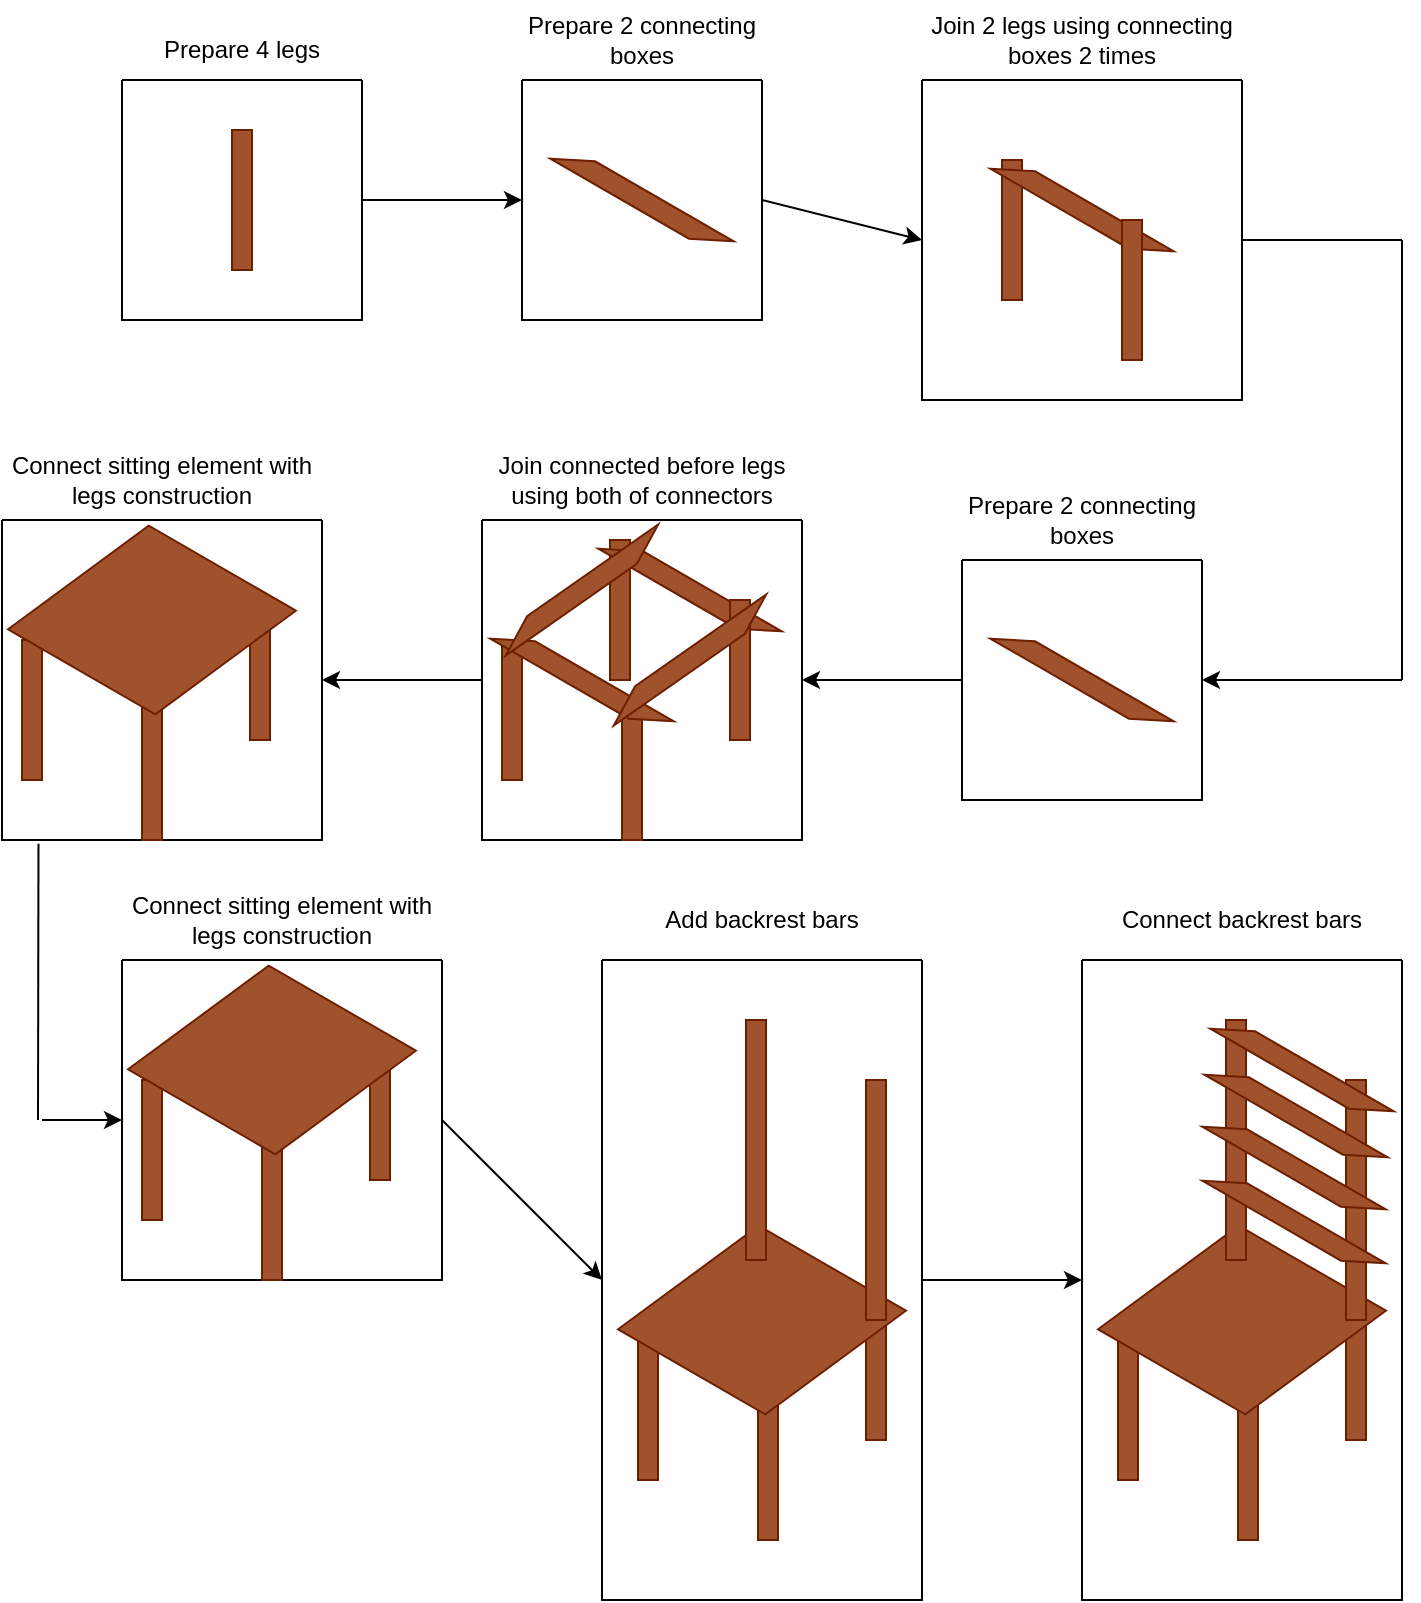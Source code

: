 <mxfile version="21.0.2" type="device"><diagram name="Strona-1" id="fGJzZtFCFi8q18SwdeUT"><mxGraphModel dx="1581" dy="879" grid="1" gridSize="10" guides="1" tooltips="1" connect="1" arrows="1" fold="1" page="1" pageScale="1" pageWidth="827" pageHeight="1169" math="0" shadow="0"><root><mxCell id="0"/><mxCell id="1" parent="0"/><mxCell id="pA0HiJRaQeR3Xiueuxuk-5" value="" style="swimlane;startSize=0;" vertex="1" parent="1"><mxGeometry x="80" y="80" width="120" height="120" as="geometry"/></mxCell><mxCell id="pA0HiJRaQeR3Xiueuxuk-2" value="" style="rounded=0;whiteSpace=wrap;html=1;fillColor=#a0522d;fontColor=#ffffff;strokeColor=#6D1F00;" vertex="1" parent="pA0HiJRaQeR3Xiueuxuk-5"><mxGeometry x="55" y="25" width="10" height="70" as="geometry"/></mxCell><mxCell id="pA0HiJRaQeR3Xiueuxuk-7" value="Prepare 4 legs" style="text;html=1;strokeColor=none;fillColor=none;align=center;verticalAlign=middle;whiteSpace=wrap;rounded=0;" vertex="1" parent="1"><mxGeometry x="80" y="50" width="120" height="30" as="geometry"/></mxCell><mxCell id="pA0HiJRaQeR3Xiueuxuk-8" value="" style="endArrow=classic;html=1;rounded=0;exitX=1;exitY=0.5;exitDx=0;exitDy=0;" edge="1" parent="1" source="pA0HiJRaQeR3Xiueuxuk-5" target="pA0HiJRaQeR3Xiueuxuk-9"><mxGeometry width="50" height="50" relative="1" as="geometry"><mxPoint x="390" y="410" as="sourcePoint"/><mxPoint x="310" y="140" as="targetPoint"/></mxGeometry></mxCell><mxCell id="pA0HiJRaQeR3Xiueuxuk-9" value="" style="swimlane;startSize=0;" vertex="1" parent="1"><mxGeometry x="280" y="80" width="120" height="120" as="geometry"/></mxCell><mxCell id="pA0HiJRaQeR3Xiueuxuk-10" value="" style="shape=parallelogram;perimeter=parallelogramPerimeter;whiteSpace=wrap;html=1;fixedSize=1;rotation=30;fillColor=#a0522d;fontColor=#ffffff;strokeColor=#6D1F00;" vertex="1" parent="pA0HiJRaQeR3Xiueuxuk-9"><mxGeometry x="10" y="55" width="100" height="10" as="geometry"/></mxCell><mxCell id="pA0HiJRaQeR3Xiueuxuk-11" value="Prepare 2 connecting boxes" style="text;html=1;strokeColor=none;fillColor=none;align=center;verticalAlign=middle;whiteSpace=wrap;rounded=0;" vertex="1" parent="1"><mxGeometry x="280" y="40" width="120" height="40" as="geometry"/></mxCell><mxCell id="pA0HiJRaQeR3Xiueuxuk-12" value="" style="swimlane;startSize=0;" vertex="1" parent="1"><mxGeometry x="480" y="80" width="160" height="160" as="geometry"/></mxCell><mxCell id="pA0HiJRaQeR3Xiueuxuk-13" value="" style="rounded=0;whiteSpace=wrap;html=1;fillColor=#a0522d;fontColor=#ffffff;strokeColor=#6D1F00;" vertex="1" parent="pA0HiJRaQeR3Xiueuxuk-12"><mxGeometry x="40" y="40" width="10" height="70" as="geometry"/></mxCell><mxCell id="pA0HiJRaQeR3Xiueuxuk-14" value="Join 2 legs using connecting boxes 2 times" style="text;html=1;strokeColor=none;fillColor=none;align=center;verticalAlign=middle;whiteSpace=wrap;rounded=0;" vertex="1" parent="pA0HiJRaQeR3Xiueuxuk-12"><mxGeometry y="-40" width="160" height="40" as="geometry"/></mxCell><mxCell id="pA0HiJRaQeR3Xiueuxuk-16" value="" style="shape=parallelogram;perimeter=parallelogramPerimeter;whiteSpace=wrap;html=1;fixedSize=1;rotation=30;fillColor=#a0522d;fontColor=#ffffff;strokeColor=#6D1F00;" vertex="1" parent="pA0HiJRaQeR3Xiueuxuk-12"><mxGeometry x="30" y="60" width="100" height="10" as="geometry"/></mxCell><mxCell id="pA0HiJRaQeR3Xiueuxuk-19" value="" style="rounded=0;whiteSpace=wrap;html=1;fillColor=#a0522d;fontColor=#ffffff;strokeColor=#6D1F00;" vertex="1" parent="pA0HiJRaQeR3Xiueuxuk-12"><mxGeometry x="100" y="70" width="10" height="70" as="geometry"/></mxCell><mxCell id="pA0HiJRaQeR3Xiueuxuk-20" value="" style="endArrow=classic;html=1;rounded=0;exitX=1;exitY=0.5;exitDx=0;exitDy=0;entryX=0;entryY=0.5;entryDx=0;entryDy=0;" edge="1" parent="1" source="pA0HiJRaQeR3Xiueuxuk-9" target="pA0HiJRaQeR3Xiueuxuk-12"><mxGeometry width="50" height="50" relative="1" as="geometry"><mxPoint x="390" y="390" as="sourcePoint"/><mxPoint x="440" y="340" as="targetPoint"/></mxGeometry></mxCell><mxCell id="pA0HiJRaQeR3Xiueuxuk-23" value="" style="swimlane;startSize=0;" vertex="1" parent="1"><mxGeometry x="500" y="320" width="120" height="120" as="geometry"/></mxCell><mxCell id="pA0HiJRaQeR3Xiueuxuk-24" value="Prepare 2 connecting boxes" style="text;html=1;strokeColor=none;fillColor=none;align=center;verticalAlign=middle;whiteSpace=wrap;rounded=0;" vertex="1" parent="pA0HiJRaQeR3Xiueuxuk-23"><mxGeometry y="-40" width="120" height="40" as="geometry"/></mxCell><mxCell id="pA0HiJRaQeR3Xiueuxuk-25" value="" style="shape=parallelogram;perimeter=parallelogramPerimeter;whiteSpace=wrap;html=1;fixedSize=1;rotation=30;fillColor=#a0522d;fontColor=#ffffff;strokeColor=#6D1F00;" vertex="1" parent="pA0HiJRaQeR3Xiueuxuk-23"><mxGeometry x="10" y="55" width="100" height="10" as="geometry"/></mxCell><mxCell id="pA0HiJRaQeR3Xiueuxuk-29" value="" style="endArrow=none;html=1;rounded=0;exitX=1;exitY=0.5;exitDx=0;exitDy=0;" edge="1" parent="1" source="pA0HiJRaQeR3Xiueuxuk-12"><mxGeometry width="50" height="50" relative="1" as="geometry"><mxPoint x="390" y="430" as="sourcePoint"/><mxPoint x="720" y="160" as="targetPoint"/></mxGeometry></mxCell><mxCell id="pA0HiJRaQeR3Xiueuxuk-30" value="" style="endArrow=none;html=1;rounded=0;" edge="1" parent="1"><mxGeometry width="50" height="50" relative="1" as="geometry"><mxPoint x="720" y="380" as="sourcePoint"/><mxPoint x="720" y="160" as="targetPoint"/></mxGeometry></mxCell><mxCell id="pA0HiJRaQeR3Xiueuxuk-31" value="" style="endArrow=classic;html=1;rounded=0;" edge="1" parent="1"><mxGeometry width="50" height="50" relative="1" as="geometry"><mxPoint x="720" y="380" as="sourcePoint"/><mxPoint x="620" y="380" as="targetPoint"/></mxGeometry></mxCell><mxCell id="pA0HiJRaQeR3Xiueuxuk-32" value="" style="swimlane;startSize=0;" vertex="1" parent="1"><mxGeometry x="260" y="300" width="160" height="160" as="geometry"/></mxCell><mxCell id="pA0HiJRaQeR3Xiueuxuk-34" value="Join connected before legs using both of connectors" style="text;html=1;strokeColor=none;fillColor=none;align=center;verticalAlign=middle;whiteSpace=wrap;rounded=0;" vertex="1" parent="pA0HiJRaQeR3Xiueuxuk-32"><mxGeometry y="-40" width="160" height="40" as="geometry"/></mxCell><mxCell id="pA0HiJRaQeR3Xiueuxuk-35" value="" style="rounded=0;whiteSpace=wrap;html=1;fillColor=#a0522d;fontColor=#ffffff;strokeColor=#6D1F00;" vertex="1" parent="pA0HiJRaQeR3Xiueuxuk-32"><mxGeometry x="10" y="60" width="10" height="70" as="geometry"/></mxCell><mxCell id="pA0HiJRaQeR3Xiueuxuk-36" value="" style="rounded=0;whiteSpace=wrap;html=1;fillColor=#a0522d;fontColor=#ffffff;strokeColor=#6D1F00;" vertex="1" parent="pA0HiJRaQeR3Xiueuxuk-32"><mxGeometry x="70" y="90" width="10" height="70" as="geometry"/></mxCell><mxCell id="pA0HiJRaQeR3Xiueuxuk-37" value="" style="shape=parallelogram;perimeter=parallelogramPerimeter;whiteSpace=wrap;html=1;fixedSize=1;rotation=30;fillColor=#a0522d;fontColor=#ffffff;strokeColor=#6D1F00;" vertex="1" parent="pA0HiJRaQeR3Xiueuxuk-32"><mxGeometry y="75" width="100" height="10" as="geometry"/></mxCell><mxCell id="pA0HiJRaQeR3Xiueuxuk-39" value="" style="rounded=0;whiteSpace=wrap;html=1;fillColor=#a0522d;fontColor=#ffffff;strokeColor=#6D1F00;" vertex="1" parent="pA0HiJRaQeR3Xiueuxuk-32"><mxGeometry x="64" y="10" width="10" height="70" as="geometry"/></mxCell><mxCell id="pA0HiJRaQeR3Xiueuxuk-40" value="" style="shape=parallelogram;perimeter=parallelogramPerimeter;whiteSpace=wrap;html=1;fixedSize=1;rotation=30;fillColor=#a0522d;fontColor=#ffffff;strokeColor=#6D1F00;" vertex="1" parent="pA0HiJRaQeR3Xiueuxuk-32"><mxGeometry x="54" y="30" width="100" height="10" as="geometry"/></mxCell><mxCell id="pA0HiJRaQeR3Xiueuxuk-41" value="" style="rounded=0;whiteSpace=wrap;html=1;fillColor=#a0522d;fontColor=#ffffff;strokeColor=#6D1F00;" vertex="1" parent="pA0HiJRaQeR3Xiueuxuk-32"><mxGeometry x="124" y="40" width="10" height="70" as="geometry"/></mxCell><mxCell id="pA0HiJRaQeR3Xiueuxuk-42" value="" style="shape=parallelogram;perimeter=parallelogramPerimeter;whiteSpace=wrap;html=1;fixedSize=1;rotation=-35;fillColor=#a0522d;fontColor=#ffffff;strokeColor=#6D1F00;" vertex="1" parent="pA0HiJRaQeR3Xiueuxuk-32"><mxGeometry y="30" width="100" height="10" as="geometry"/></mxCell><mxCell id="pA0HiJRaQeR3Xiueuxuk-43" value="" style="shape=parallelogram;perimeter=parallelogramPerimeter;whiteSpace=wrap;html=1;fixedSize=1;rotation=-35;fillColor=#a0522d;fontColor=#ffffff;strokeColor=#6D1F00;" vertex="1" parent="pA0HiJRaQeR3Xiueuxuk-32"><mxGeometry x="54" y="65" width="100" height="10" as="geometry"/></mxCell><mxCell id="pA0HiJRaQeR3Xiueuxuk-33" value="" style="endArrow=classic;html=1;rounded=0;exitX=0;exitY=0.5;exitDx=0;exitDy=0;entryX=1;entryY=0.5;entryDx=0;entryDy=0;" edge="1" parent="1" source="pA0HiJRaQeR3Xiueuxuk-23" target="pA0HiJRaQeR3Xiueuxuk-32"><mxGeometry width="50" height="50" relative="1" as="geometry"><mxPoint x="390" y="430" as="sourcePoint"/><mxPoint x="440" y="380" as="targetPoint"/></mxGeometry></mxCell><mxCell id="pA0HiJRaQeR3Xiueuxuk-45" value="" style="endArrow=classic;html=1;rounded=0;exitX=0;exitY=0.5;exitDx=0;exitDy=0;entryX=1;entryY=0.5;entryDx=0;entryDy=0;" edge="1" parent="1" source="pA0HiJRaQeR3Xiueuxuk-32"><mxGeometry width="50" height="50" relative="1" as="geometry"><mxPoint x="390" y="450" as="sourcePoint"/><mxPoint x="180" y="380" as="targetPoint"/></mxGeometry></mxCell><mxCell id="pA0HiJRaQeR3Xiueuxuk-56" value="" style="swimlane;startSize=0;" vertex="1" parent="1"><mxGeometry x="20" y="300" width="160" height="160" as="geometry"/></mxCell><mxCell id="pA0HiJRaQeR3Xiueuxuk-57" value="Connect sitting element with legs construction" style="text;html=1;strokeColor=none;fillColor=none;align=center;verticalAlign=middle;whiteSpace=wrap;rounded=0;" vertex="1" parent="pA0HiJRaQeR3Xiueuxuk-56"><mxGeometry y="-40" width="160" height="40" as="geometry"/></mxCell><mxCell id="pA0HiJRaQeR3Xiueuxuk-58" value="" style="rounded=0;whiteSpace=wrap;html=1;fillColor=#a0522d;fontColor=#ffffff;strokeColor=#6D1F00;" vertex="1" parent="pA0HiJRaQeR3Xiueuxuk-56"><mxGeometry x="10" y="60" width="10" height="70" as="geometry"/></mxCell><mxCell id="pA0HiJRaQeR3Xiueuxuk-59" value="" style="rounded=0;whiteSpace=wrap;html=1;fillColor=#a0522d;fontColor=#ffffff;strokeColor=#6D1F00;" vertex="1" parent="pA0HiJRaQeR3Xiueuxuk-56"><mxGeometry x="70" y="90" width="10" height="70" as="geometry"/></mxCell><mxCell id="pA0HiJRaQeR3Xiueuxuk-61" value="" style="rounded=0;whiteSpace=wrap;html=1;fillColor=#a0522d;fontColor=#ffffff;strokeColor=#6D1F00;" vertex="1" parent="pA0HiJRaQeR3Xiueuxuk-56"><mxGeometry x="64" y="10" width="10" height="70" as="geometry"/></mxCell><mxCell id="pA0HiJRaQeR3Xiueuxuk-63" value="" style="rounded=0;whiteSpace=wrap;html=1;fillColor=#a0522d;fontColor=#ffffff;strokeColor=#6D1F00;" vertex="1" parent="pA0HiJRaQeR3Xiueuxuk-56"><mxGeometry x="124" y="40" width="10" height="70" as="geometry"/></mxCell><mxCell id="pA0HiJRaQeR3Xiueuxuk-68" value="" style="shape=parallelogram;perimeter=parallelogramPerimeter;whiteSpace=wrap;html=1;fixedSize=1;size=35;rotation=30;fillColor=#a0522d;fontColor=#ffffff;strokeColor=#6D1F00;" vertex="1" parent="pA0HiJRaQeR3Xiueuxuk-56"><mxGeometry x="15" y="10" width="120" height="80" as="geometry"/></mxCell><mxCell id="pA0HiJRaQeR3Xiueuxuk-69" value="" style="swimlane;startSize=0;" vertex="1" parent="1"><mxGeometry x="80" y="520" width="160" height="160" as="geometry"/></mxCell><mxCell id="pA0HiJRaQeR3Xiueuxuk-70" value="Connect sitting element with legs construction" style="text;html=1;strokeColor=none;fillColor=none;align=center;verticalAlign=middle;whiteSpace=wrap;rounded=0;" vertex="1" parent="pA0HiJRaQeR3Xiueuxuk-69"><mxGeometry y="-40" width="160" height="40" as="geometry"/></mxCell><mxCell id="pA0HiJRaQeR3Xiueuxuk-71" value="" style="rounded=0;whiteSpace=wrap;html=1;fillColor=#a0522d;fontColor=#ffffff;strokeColor=#6D1F00;" vertex="1" parent="pA0HiJRaQeR3Xiueuxuk-69"><mxGeometry x="10" y="60" width="10" height="70" as="geometry"/></mxCell><mxCell id="pA0HiJRaQeR3Xiueuxuk-72" value="" style="rounded=0;whiteSpace=wrap;html=1;fillColor=#a0522d;fontColor=#ffffff;strokeColor=#6D1F00;" vertex="1" parent="pA0HiJRaQeR3Xiueuxuk-69"><mxGeometry x="70" y="90" width="10" height="70" as="geometry"/></mxCell><mxCell id="pA0HiJRaQeR3Xiueuxuk-73" value="" style="rounded=0;whiteSpace=wrap;html=1;fillColor=#a0522d;fontColor=#ffffff;strokeColor=#6D1F00;" vertex="1" parent="pA0HiJRaQeR3Xiueuxuk-69"><mxGeometry x="64" y="10" width="10" height="70" as="geometry"/></mxCell><mxCell id="pA0HiJRaQeR3Xiueuxuk-74" value="" style="rounded=0;whiteSpace=wrap;html=1;fillColor=#a0522d;fontColor=#ffffff;strokeColor=#6D1F00;" vertex="1" parent="pA0HiJRaQeR3Xiueuxuk-69"><mxGeometry x="124" y="40" width="10" height="70" as="geometry"/></mxCell><mxCell id="pA0HiJRaQeR3Xiueuxuk-75" value="" style="shape=parallelogram;perimeter=parallelogramPerimeter;whiteSpace=wrap;html=1;fixedSize=1;size=35;rotation=30;fillColor=#a0522d;fontColor=#ffffff;strokeColor=#6D1F00;" vertex="1" parent="pA0HiJRaQeR3Xiueuxuk-69"><mxGeometry x="15" y="10" width="120" height="80" as="geometry"/></mxCell><mxCell id="pA0HiJRaQeR3Xiueuxuk-76" value="" style="endArrow=none;html=1;rounded=0;exitX=0.114;exitY=1.012;exitDx=0;exitDy=0;exitPerimeter=0;" edge="1" parent="1" source="pA0HiJRaQeR3Xiueuxuk-56"><mxGeometry width="50" height="50" relative="1" as="geometry"><mxPoint x="390" y="450" as="sourcePoint"/><mxPoint x="38" y="600" as="targetPoint"/></mxGeometry></mxCell><mxCell id="pA0HiJRaQeR3Xiueuxuk-77" value="" style="endArrow=classic;html=1;rounded=0;entryX=0;entryY=0.5;entryDx=0;entryDy=0;" edge="1" parent="1" target="pA0HiJRaQeR3Xiueuxuk-69"><mxGeometry width="50" height="50" relative="1" as="geometry"><mxPoint x="40" y="600" as="sourcePoint"/><mxPoint x="440" y="400" as="targetPoint"/></mxGeometry></mxCell><mxCell id="pA0HiJRaQeR3Xiueuxuk-78" value="" style="swimlane;startSize=0;" vertex="1" parent="1"><mxGeometry x="320" y="520" width="160" height="320" as="geometry"/></mxCell><mxCell id="pA0HiJRaQeR3Xiueuxuk-79" value="Add backrest bars" style="text;html=1;strokeColor=none;fillColor=none;align=center;verticalAlign=middle;whiteSpace=wrap;rounded=0;" vertex="1" parent="pA0HiJRaQeR3Xiueuxuk-78"><mxGeometry y="-40" width="160" height="40" as="geometry"/></mxCell><mxCell id="pA0HiJRaQeR3Xiueuxuk-80" value="" style="rounded=0;whiteSpace=wrap;html=1;fillColor=#a0522d;fontColor=#ffffff;strokeColor=#6D1F00;" vertex="1" parent="pA0HiJRaQeR3Xiueuxuk-78"><mxGeometry x="18" y="190" width="10" height="70" as="geometry"/></mxCell><mxCell id="pA0HiJRaQeR3Xiueuxuk-81" value="" style="rounded=0;whiteSpace=wrap;html=1;fillColor=#a0522d;fontColor=#ffffff;strokeColor=#6D1F00;" vertex="1" parent="pA0HiJRaQeR3Xiueuxuk-78"><mxGeometry x="78" y="220" width="10" height="70" as="geometry"/></mxCell><mxCell id="pA0HiJRaQeR3Xiueuxuk-82" value="" style="rounded=0;whiteSpace=wrap;html=1;fillColor=#a0522d;fontColor=#ffffff;strokeColor=#6D1F00;" vertex="1" parent="pA0HiJRaQeR3Xiueuxuk-78"><mxGeometry x="72" y="140" width="10" height="70" as="geometry"/></mxCell><mxCell id="pA0HiJRaQeR3Xiueuxuk-83" value="" style="rounded=0;whiteSpace=wrap;html=1;fillColor=#a0522d;fontColor=#ffffff;strokeColor=#6D1F00;" vertex="1" parent="pA0HiJRaQeR3Xiueuxuk-78"><mxGeometry x="132" y="170" width="10" height="70" as="geometry"/></mxCell><mxCell id="pA0HiJRaQeR3Xiueuxuk-84" value="" style="shape=parallelogram;perimeter=parallelogramPerimeter;whiteSpace=wrap;html=1;fixedSize=1;size=35;rotation=30;fillColor=#a0522d;fontColor=#ffffff;strokeColor=#6D1F00;" vertex="1" parent="pA0HiJRaQeR3Xiueuxuk-78"><mxGeometry x="20" y="140" width="120" height="80" as="geometry"/></mxCell><mxCell id="pA0HiJRaQeR3Xiueuxuk-86" value="" style="rounded=0;whiteSpace=wrap;html=1;fillColor=#a0522d;fontColor=#ffffff;strokeColor=#6D1F00;" vertex="1" parent="pA0HiJRaQeR3Xiueuxuk-78"><mxGeometry x="72" y="30" width="10" height="120" as="geometry"/></mxCell><mxCell id="pA0HiJRaQeR3Xiueuxuk-88" value="" style="rounded=0;whiteSpace=wrap;html=1;fillColor=#a0522d;fontColor=#ffffff;strokeColor=#6D1F00;" vertex="1" parent="pA0HiJRaQeR3Xiueuxuk-78"><mxGeometry x="132" y="60" width="10" height="120" as="geometry"/></mxCell><mxCell id="pA0HiJRaQeR3Xiueuxuk-85" value="" style="endArrow=classic;html=1;rounded=0;exitX=1;exitY=0.5;exitDx=0;exitDy=0;entryX=0;entryY=0.5;entryDx=0;entryDy=0;" edge="1" parent="1" source="pA0HiJRaQeR3Xiueuxuk-69" target="pA0HiJRaQeR3Xiueuxuk-78"><mxGeometry width="50" height="50" relative="1" as="geometry"><mxPoint x="390" y="450" as="sourcePoint"/><mxPoint x="440" y="400" as="targetPoint"/></mxGeometry></mxCell><mxCell id="pA0HiJRaQeR3Xiueuxuk-89" value="" style="swimlane;startSize=0;" vertex="1" parent="1"><mxGeometry x="560" y="520" width="160" height="320" as="geometry"/></mxCell><mxCell id="pA0HiJRaQeR3Xiueuxuk-90" value="Connect backrest bars" style="text;html=1;strokeColor=none;fillColor=none;align=center;verticalAlign=middle;whiteSpace=wrap;rounded=0;" vertex="1" parent="pA0HiJRaQeR3Xiueuxuk-89"><mxGeometry y="-40" width="160" height="40" as="geometry"/></mxCell><mxCell id="pA0HiJRaQeR3Xiueuxuk-91" value="" style="rounded=0;whiteSpace=wrap;html=1;fillColor=#a0522d;fontColor=#ffffff;strokeColor=#6D1F00;" vertex="1" parent="pA0HiJRaQeR3Xiueuxuk-89"><mxGeometry x="18" y="190" width="10" height="70" as="geometry"/></mxCell><mxCell id="pA0HiJRaQeR3Xiueuxuk-92" value="" style="rounded=0;whiteSpace=wrap;html=1;fillColor=#a0522d;fontColor=#ffffff;strokeColor=#6D1F00;" vertex="1" parent="pA0HiJRaQeR3Xiueuxuk-89"><mxGeometry x="78" y="220" width="10" height="70" as="geometry"/></mxCell><mxCell id="pA0HiJRaQeR3Xiueuxuk-93" value="" style="rounded=0;whiteSpace=wrap;html=1;fillColor=#a0522d;fontColor=#ffffff;strokeColor=#6D1F00;" vertex="1" parent="pA0HiJRaQeR3Xiueuxuk-89"><mxGeometry x="72" y="140" width="10" height="70" as="geometry"/></mxCell><mxCell id="pA0HiJRaQeR3Xiueuxuk-94" value="" style="rounded=0;whiteSpace=wrap;html=1;fillColor=#a0522d;fontColor=#ffffff;strokeColor=#6D1F00;" vertex="1" parent="pA0HiJRaQeR3Xiueuxuk-89"><mxGeometry x="132" y="170" width="10" height="70" as="geometry"/></mxCell><mxCell id="pA0HiJRaQeR3Xiueuxuk-95" value="" style="shape=parallelogram;perimeter=parallelogramPerimeter;whiteSpace=wrap;html=1;fixedSize=1;size=35;rotation=30;fillColor=#a0522d;fontColor=#ffffff;strokeColor=#6D1F00;" vertex="1" parent="pA0HiJRaQeR3Xiueuxuk-89"><mxGeometry x="20" y="140" width="120" height="80" as="geometry"/></mxCell><mxCell id="pA0HiJRaQeR3Xiueuxuk-96" value="" style="rounded=0;whiteSpace=wrap;html=1;fillColor=#a0522d;fontColor=#ffffff;strokeColor=#6D1F00;" vertex="1" parent="pA0HiJRaQeR3Xiueuxuk-89"><mxGeometry x="72" y="30" width="10" height="120" as="geometry"/></mxCell><mxCell id="pA0HiJRaQeR3Xiueuxuk-97" value="" style="rounded=0;whiteSpace=wrap;html=1;fillColor=#a0522d;fontColor=#ffffff;strokeColor=#6D1F00;" vertex="1" parent="pA0HiJRaQeR3Xiueuxuk-89"><mxGeometry x="132" y="60" width="10" height="120" as="geometry"/></mxCell><mxCell id="pA0HiJRaQeR3Xiueuxuk-98" value="" style="shape=parallelogram;perimeter=parallelogramPerimeter;whiteSpace=wrap;html=1;fixedSize=1;rotation=30;fillColor=#a0522d;fontColor=#ffffff;strokeColor=#6D1F00;" vertex="1" parent="pA0HiJRaQeR3Xiueuxuk-89"><mxGeometry x="60" y="50" width="100" height="10" as="geometry"/></mxCell><mxCell id="pA0HiJRaQeR3Xiueuxuk-109" value="" style="shape=parallelogram;perimeter=parallelogramPerimeter;whiteSpace=wrap;html=1;fixedSize=1;rotation=30;fillColor=#a0522d;fontColor=#ffffff;strokeColor=#6D1F00;" vertex="1" parent="pA0HiJRaQeR3Xiueuxuk-89"><mxGeometry x="57" y="73" width="100" height="10" as="geometry"/></mxCell><mxCell id="pA0HiJRaQeR3Xiueuxuk-110" value="" style="shape=parallelogram;perimeter=parallelogramPerimeter;whiteSpace=wrap;html=1;fixedSize=1;rotation=30;fillColor=#a0522d;fontColor=#ffffff;strokeColor=#6D1F00;" vertex="1" parent="pA0HiJRaQeR3Xiueuxuk-89"><mxGeometry x="56" y="99" width="100" height="10" as="geometry"/></mxCell><mxCell id="pA0HiJRaQeR3Xiueuxuk-111" value="" style="shape=parallelogram;perimeter=parallelogramPerimeter;whiteSpace=wrap;html=1;fixedSize=1;rotation=30;fillColor=#a0522d;fontColor=#ffffff;strokeColor=#6D1F00;" vertex="1" parent="pA0HiJRaQeR3Xiueuxuk-89"><mxGeometry x="56" y="126" width="100" height="10" as="geometry"/></mxCell><mxCell id="pA0HiJRaQeR3Xiueuxuk-112" value="" style="endArrow=classic;html=1;rounded=0;exitX=1;exitY=0.5;exitDx=0;exitDy=0;entryX=0;entryY=0.5;entryDx=0;entryDy=0;" edge="1" parent="1" source="pA0HiJRaQeR3Xiueuxuk-78" target="pA0HiJRaQeR3Xiueuxuk-89"><mxGeometry width="50" height="50" relative="1" as="geometry"><mxPoint x="330" y="640" as="sourcePoint"/><mxPoint x="380" y="590" as="targetPoint"/></mxGeometry></mxCell></root></mxGraphModel></diagram></mxfile>